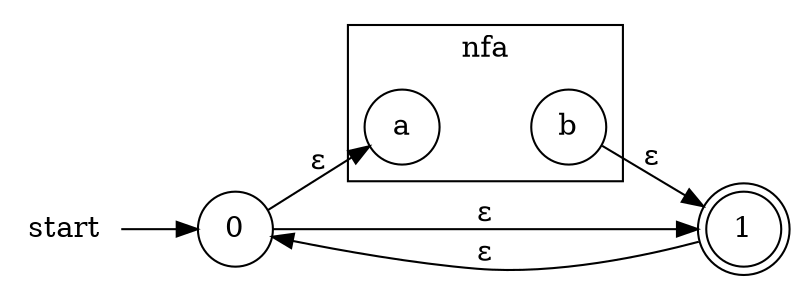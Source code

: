 digraph G {
  rankdir=LR;
  node [shape=circle]
  start [shape=none]
  0
  1 [shape=doublecircle]
  subgraph cluster0 {
      label="nfa"
      rankdir=LR;
      a -> b [style=invis]
  }
  start -> 0 [label=""]
  0 -> a [label="&epsilon;"]
  0 -> 1 [label="&epsilon;"]
  b -> 1 [label="&epsilon;"]
  1 -> 0 [label="&epsilon;"]
}
